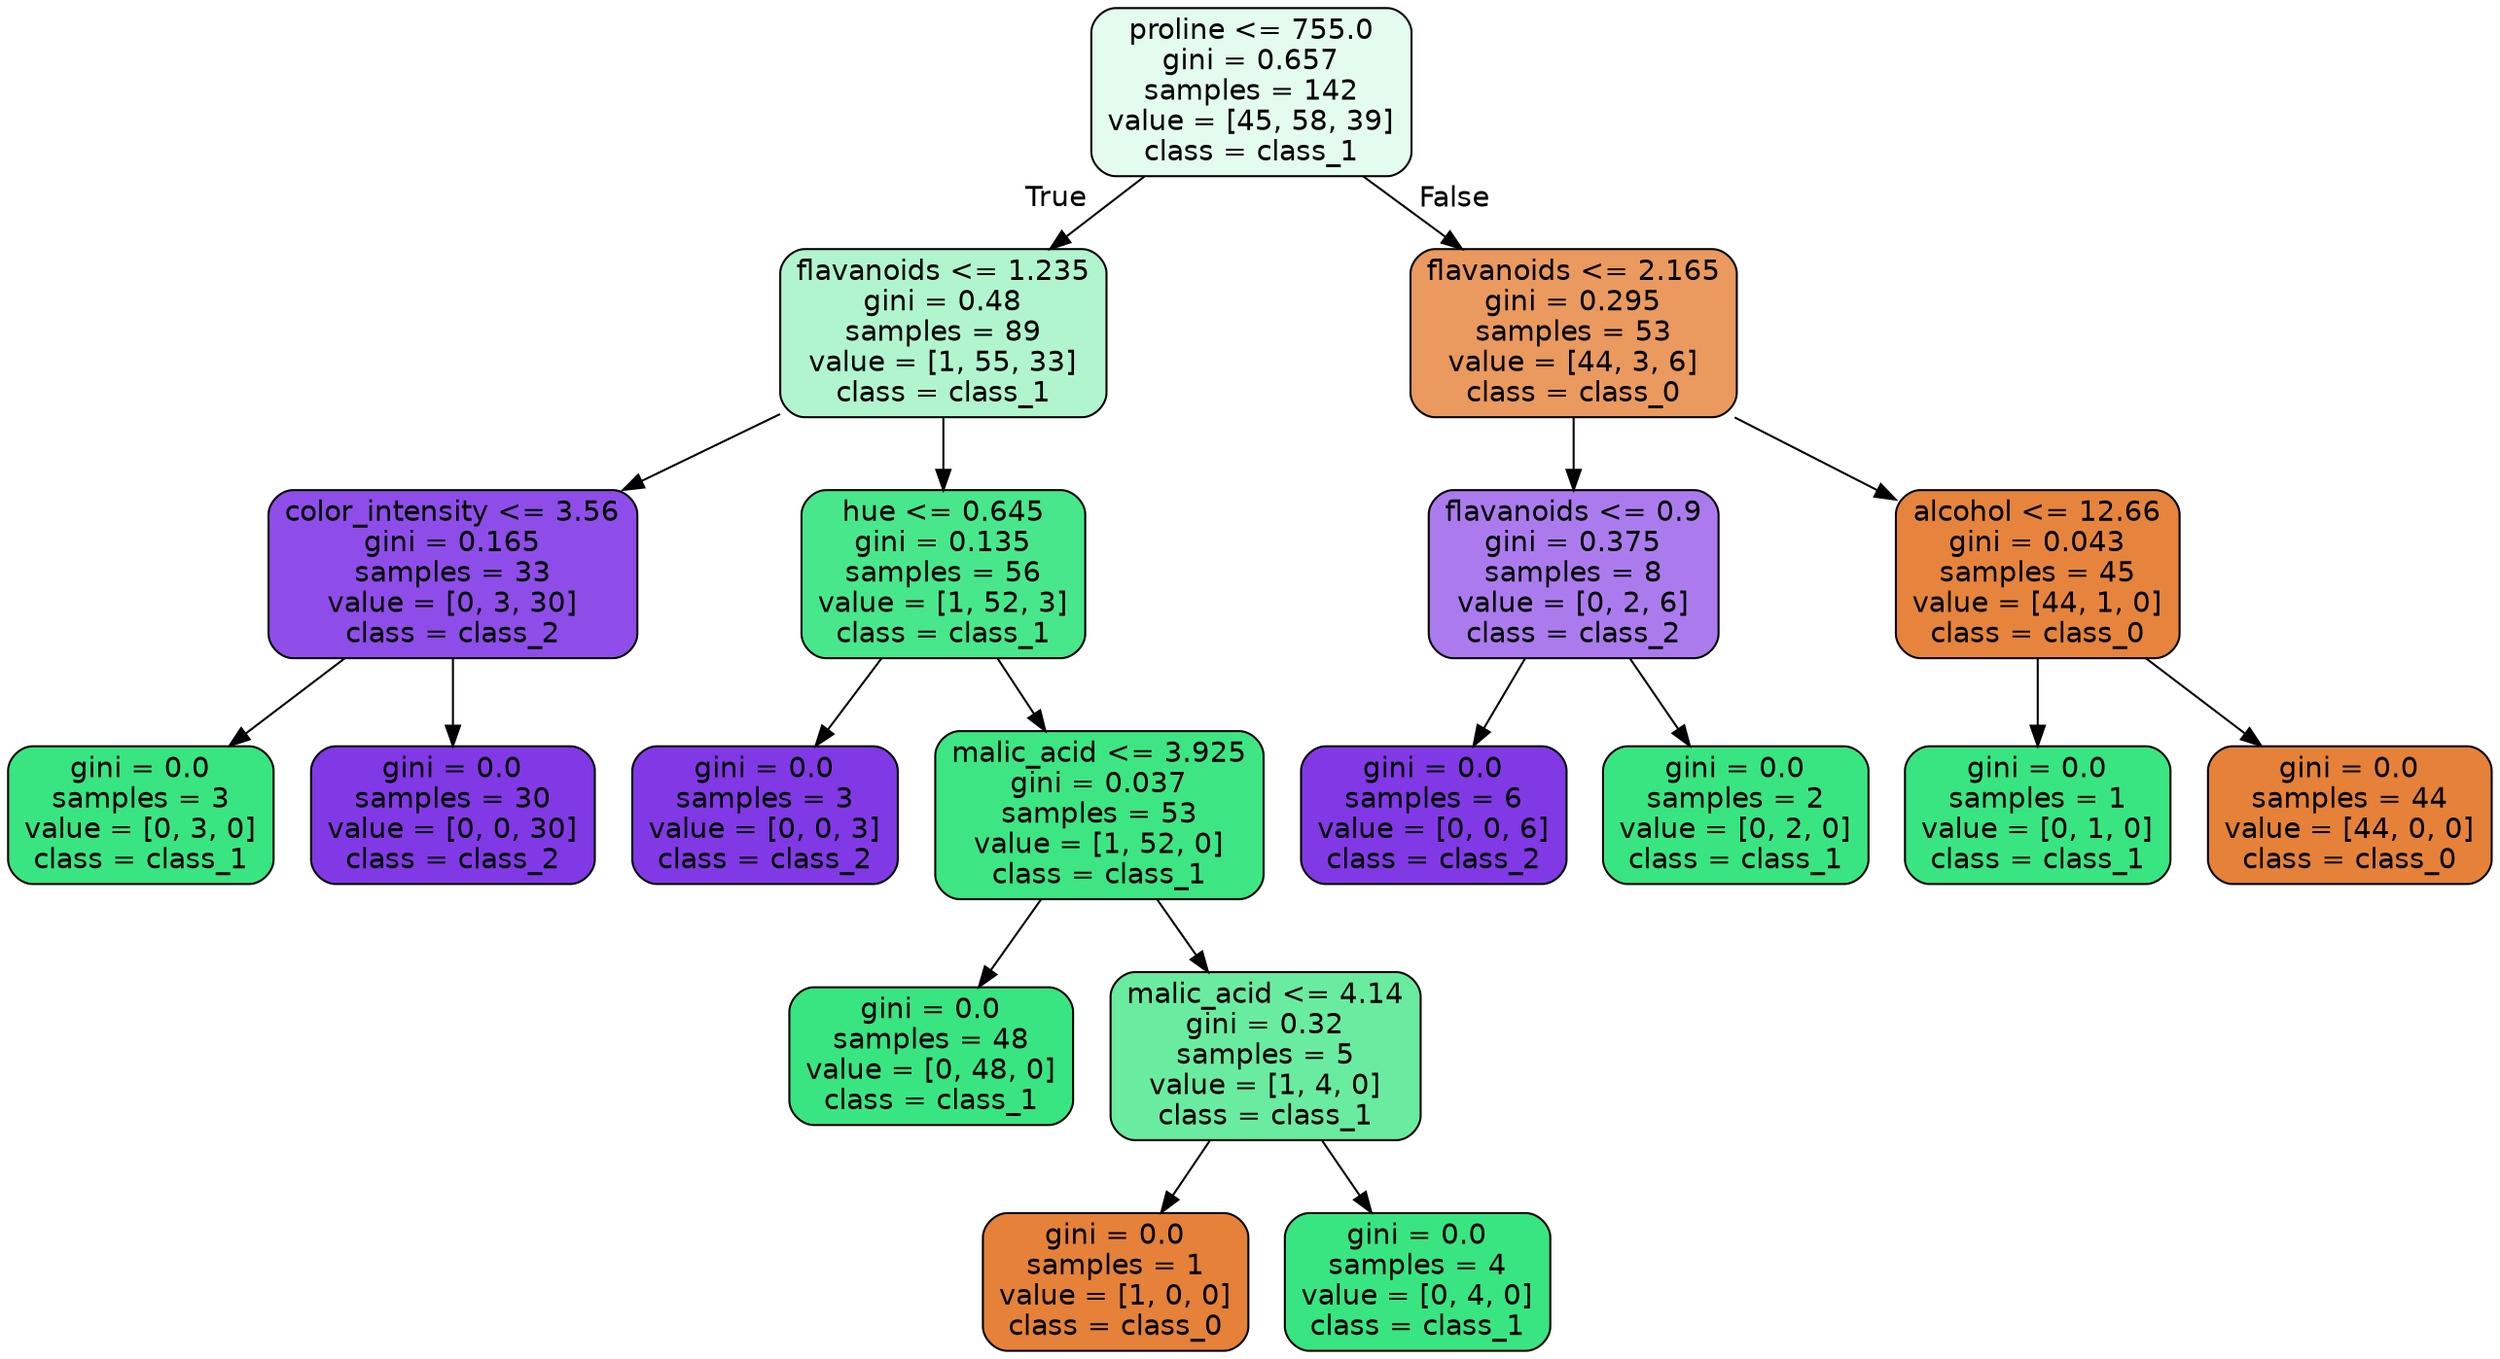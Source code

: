 digraph Tree {
node [shape=box, style="filled, rounded", color="black", fontname=helvetica] ;
edge [fontname=helvetica] ;
0 [label="proline <= 755.0\ngini = 0.657\nsamples = 142\nvalue = [45, 58, 39]\nclass = class_1", fillcolor="#e4fcee"] ;
1 [label="flavanoids <= 1.235\ngini = 0.48\nsamples = 89\nvalue = [1, 55, 33]\nclass = class_1", fillcolor="#b1f5ce"] ;
0 -> 1 [labeldistance=2.5, labelangle=45, headlabel="True"] ;
2 [label="color_intensity <= 3.56\ngini = 0.165\nsamples = 33\nvalue = [0, 3, 30]\nclass = class_2", fillcolor="#8e4de8"] ;
1 -> 2 ;
3 [label="gini = 0.0\nsamples = 3\nvalue = [0, 3, 0]\nclass = class_1", fillcolor="#39e581"] ;
2 -> 3 ;
4 [label="gini = 0.0\nsamples = 30\nvalue = [0, 0, 30]\nclass = class_2", fillcolor="#8139e5"] ;
2 -> 4 ;
5 [label="hue <= 0.645\ngini = 0.135\nsamples = 56\nvalue = [1, 52, 3]\nclass = class_1", fillcolor="#48e78b"] ;
1 -> 5 ;
6 [label="gini = 0.0\nsamples = 3\nvalue = [0, 0, 3]\nclass = class_2", fillcolor="#8139e5"] ;
5 -> 6 ;
7 [label="malic_acid <= 3.925\ngini = 0.037\nsamples = 53\nvalue = [1, 52, 0]\nclass = class_1", fillcolor="#3de683"] ;
5 -> 7 ;
8 [label="gini = 0.0\nsamples = 48\nvalue = [0, 48, 0]\nclass = class_1", fillcolor="#39e581"] ;
7 -> 8 ;
9 [label="malic_acid <= 4.14\ngini = 0.32\nsamples = 5\nvalue = [1, 4, 0]\nclass = class_1", fillcolor="#6aeca0"] ;
7 -> 9 ;
10 [label="gini = 0.0\nsamples = 1\nvalue = [1, 0, 0]\nclass = class_0", fillcolor="#e58139"] ;
9 -> 10 ;
11 [label="gini = 0.0\nsamples = 4\nvalue = [0, 4, 0]\nclass = class_1", fillcolor="#39e581"] ;
9 -> 11 ;
12 [label="flavanoids <= 2.165\ngini = 0.295\nsamples = 53\nvalue = [44, 3, 6]\nclass = class_0", fillcolor="#ea995f"] ;
0 -> 12 [labeldistance=2.5, labelangle=-45, headlabel="False"] ;
13 [label="flavanoids <= 0.9\ngini = 0.375\nsamples = 8\nvalue = [0, 2, 6]\nclass = class_2", fillcolor="#ab7bee"] ;
12 -> 13 ;
14 [label="gini = 0.0\nsamples = 6\nvalue = [0, 0, 6]\nclass = class_2", fillcolor="#8139e5"] ;
13 -> 14 ;
15 [label="gini = 0.0\nsamples = 2\nvalue = [0, 2, 0]\nclass = class_1", fillcolor="#39e581"] ;
13 -> 15 ;
16 [label="alcohol <= 12.66\ngini = 0.043\nsamples = 45\nvalue = [44, 1, 0]\nclass = class_0", fillcolor="#e6843d"] ;
12 -> 16 ;
17 [label="gini = 0.0\nsamples = 1\nvalue = [0, 1, 0]\nclass = class_1", fillcolor="#39e581"] ;
16 -> 17 ;
18 [label="gini = 0.0\nsamples = 44\nvalue = [44, 0, 0]\nclass = class_0", fillcolor="#e58139"] ;
16 -> 18 ;
}